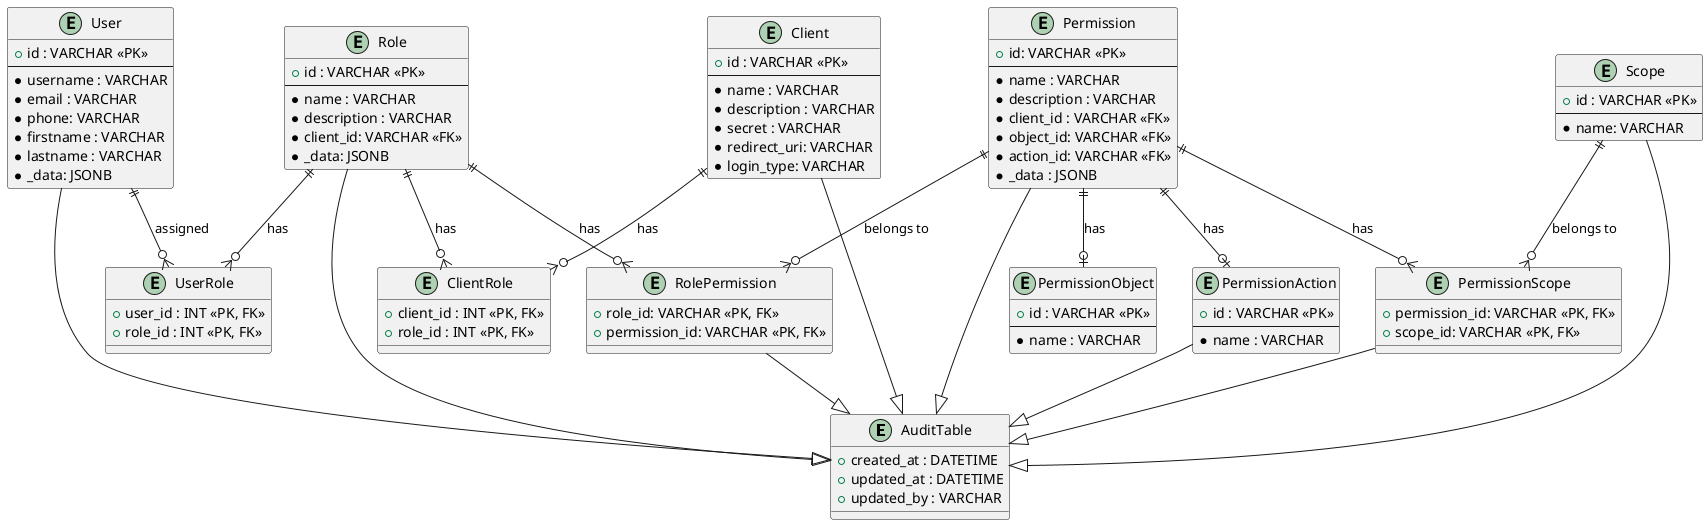 @startuml
!define Table(name, description) class name as "description" << (T,#FFAAAA) >>

entity AuditTable {
  + created_at : DATETIME
  + updated_at : DATETIME
  + updated_by : VARCHAR
}

entity User {
  + id : VARCHAR <<PK>>
  --
  * username : VARCHAR
  * email : VARCHAR
  * phone: VARCHAR
  * firstname : VARCHAR
  * lastname : VARCHAR
  * _data: JSONB
}

entity Client {
  + id : VARCHAR <<PK>>
  --
  * name : VARCHAR
  * description : VARCHAR
  * secret : VARCHAR
  * redirect_uri: VARCHAR
  * login_type: VARCHAR
}

entity Role {
  + id : VARCHAR <<PK>>
  --
  * name : VARCHAR
  * description : VARCHAR
  * client_id: VARCHAR <<FK>>
  * _data: JSONB
}

entity UserRole {
  + user_id : INT <<PK, FK>>
  + role_id : INT <<PK, FK>>
}

entity ClientRole {
  + client_id : INT <<PK, FK>>
  + role_id : INT <<PK, FK>>
}

entity Permission {
 + id: VARCHAR <<PK>>
 --
 * name : VARCHAR
 * description : VARCHAR
 * client_id : VARCHAR <<FK>>
 * object_id: VARCHAR <<FK>>
 * action_id: VARCHAR <<FK>>
 * _data : JSONB
}

entity PermissionObject {
 + id : VARCHAR <<PK>>
 --
 * name : VARCHAR
}

entity PermissionAction {
  + id : VARCHAR <<PK>>
  --
  * name : VARCHAR
}

entity Scope {
  + id : VARCHAR <<PK>>
  --
  * name: VARCHAR
}

entity PermissionScope {
  + permission_id: VARCHAR <<PK, FK>>
  + scope_id: VARCHAR <<PK, FK>>
}

entity RolePermission {
  + role_id: VARCHAR <<PK, FK>>
  + permission_id: VARCHAR <<PK, FK>>
}

' Relationships
User ||--o{ UserRole : "assigned"
Role ||--o{ UserRole : "has"
Client ||--o{ ClientRole : "has"
Role ||--o{ ClientRole : "has"
Permission ||--o| PermissionObject : "has"
Permission ||--o| PermissionAction : "has"
Permission ||--o{ PermissionScope: "has"
Scope ||--o{ PermissionScope: "belongs to"
Role ||--o{ RolePermission: "has"
Permission ||--o{ RolePermission: "belongs to"

User --|> AuditTable
Role --|> AuditTable
Client --|> AuditTable
Permission --|> AuditTable
PermissionAction --|> AuditTable
PermissionScope --|> AuditTable
Scope --|> AuditTable
RolePermission --|> AuditTable

@enduml